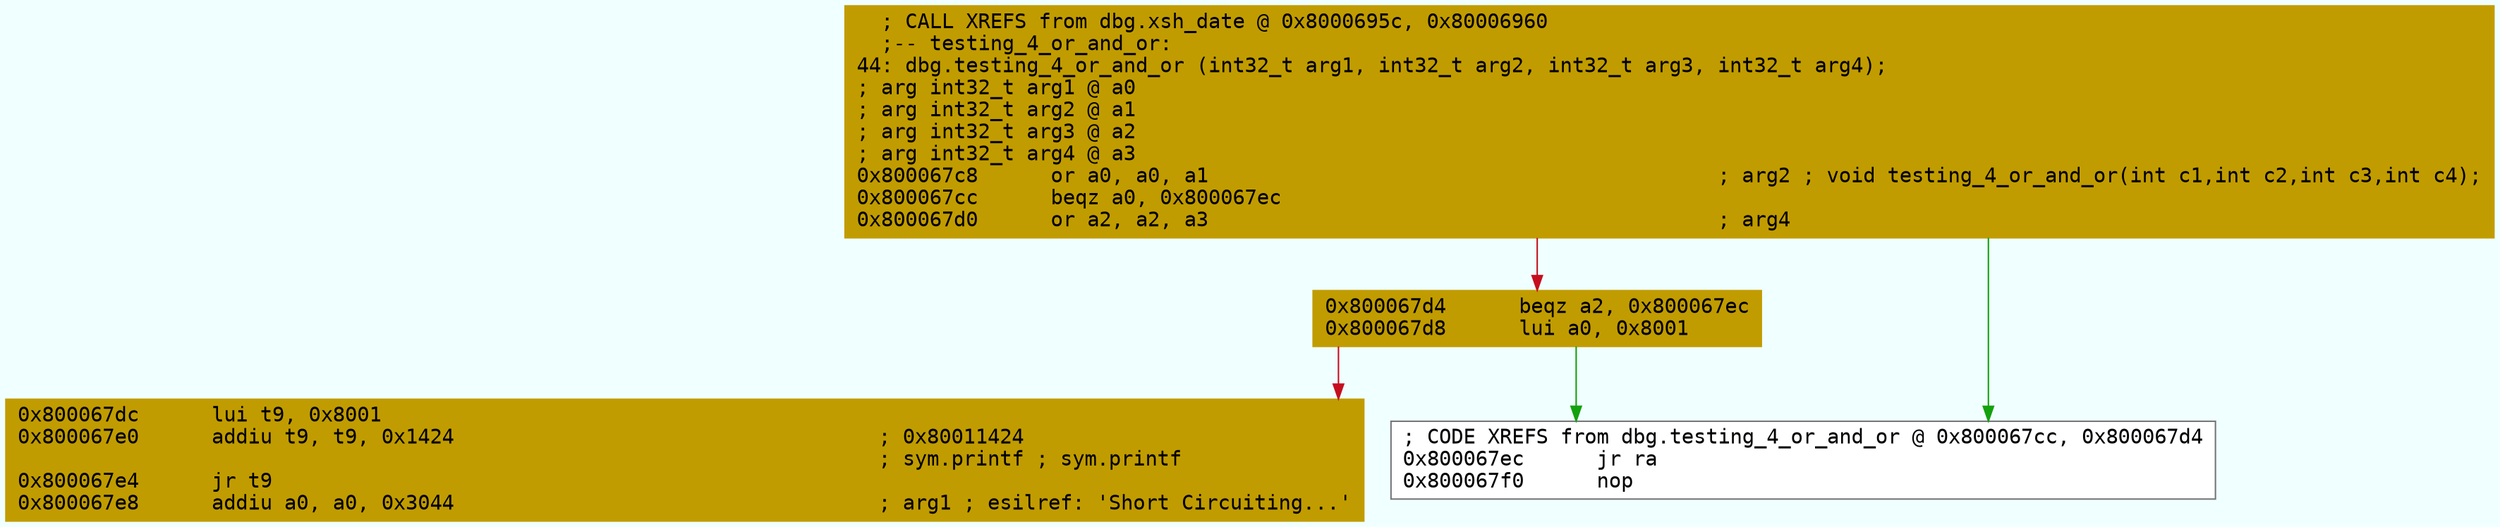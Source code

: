 digraph code {
	graph [bgcolor=azure fontsize=8 fontname="Courier" splines="ortho"];
	node [fillcolor=gray style=filled shape=box];
	edge [arrowhead="normal"];
	"0x800067c8" [URL="dbg.testing_4_or_and_or/0x800067c8", fillcolor="#c19c00",color="#c19c00", fontname="Courier",label="  ; CALL XREFS from dbg.xsh_date @ 0x8000695c, 0x80006960\l  ;-- testing_4_or_and_or:\l44: dbg.testing_4_or_and_or (int32_t arg1, int32_t arg2, int32_t arg3, int32_t arg4);\l; arg int32_t arg1 @ a0\l; arg int32_t arg2 @ a1\l; arg int32_t arg3 @ a2\l; arg int32_t arg4 @ a3\l0x800067c8      or a0, a0, a1                                          ; arg2 ; void testing_4_or_and_or(int c1,int c2,int c3,int c4);\l0x800067cc      beqz a0, 0x800067ec\l0x800067d0      or a2, a2, a3                                          ; arg4\l"]
	"0x800067d4" [URL="dbg.testing_4_or_and_or/0x800067d4", fillcolor="#c19c00",color="#c19c00", fontname="Courier",label="0x800067d4      beqz a2, 0x800067ec\l0x800067d8      lui a0, 0x8001\l"]
	"0x800067dc" [URL="dbg.testing_4_or_and_or/0x800067dc", fillcolor="#c19c00",color="#c19c00", fontname="Courier",label="0x800067dc      lui t9, 0x8001\l0x800067e0      addiu t9, t9, 0x1424                                   ; 0x80011424\l                                                                       ; sym.printf ; sym.printf\l0x800067e4      jr t9\l0x800067e8      addiu a0, a0, 0x3044                                   ; arg1 ; esilref: 'Short Circuiting...'\l"]
	"0x800067ec" [URL="dbg.testing_4_or_and_or/0x800067ec", fillcolor="white",color="#767676", fontname="Courier",label="; CODE XREFS from dbg.testing_4_or_and_or @ 0x800067cc, 0x800067d4\l0x800067ec      jr ra\l0x800067f0      nop\l"]
        "0x800067c8" -> "0x800067ec" [color="#13a10e"];
        "0x800067c8" -> "0x800067d4" [color="#c50f1f"];
        "0x800067d4" -> "0x800067ec" [color="#13a10e"];
        "0x800067d4" -> "0x800067dc" [color="#c50f1f"];
}
